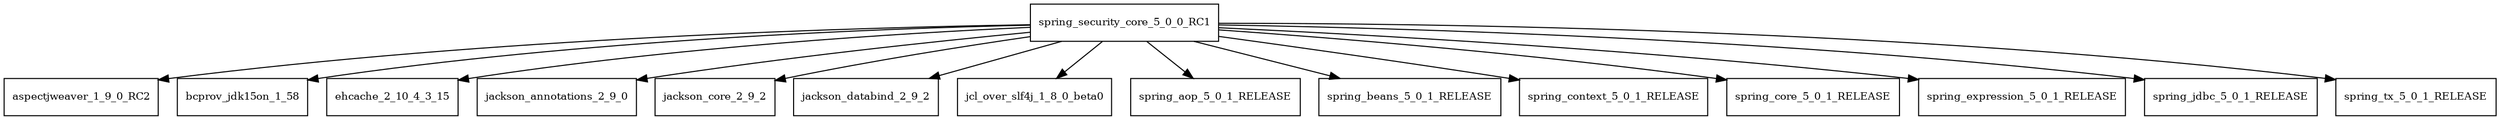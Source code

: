 digraph spring_security_core_5_0_0_RC1_dependencies {
  node [shape = box, fontsize=10.0];
  spring_security_core_5_0_0_RC1 -> aspectjweaver_1_9_0_RC2;
  spring_security_core_5_0_0_RC1 -> bcprov_jdk15on_1_58;
  spring_security_core_5_0_0_RC1 -> ehcache_2_10_4_3_15;
  spring_security_core_5_0_0_RC1 -> jackson_annotations_2_9_0;
  spring_security_core_5_0_0_RC1 -> jackson_core_2_9_2;
  spring_security_core_5_0_0_RC1 -> jackson_databind_2_9_2;
  spring_security_core_5_0_0_RC1 -> jcl_over_slf4j_1_8_0_beta0;
  spring_security_core_5_0_0_RC1 -> spring_aop_5_0_1_RELEASE;
  spring_security_core_5_0_0_RC1 -> spring_beans_5_0_1_RELEASE;
  spring_security_core_5_0_0_RC1 -> spring_context_5_0_1_RELEASE;
  spring_security_core_5_0_0_RC1 -> spring_core_5_0_1_RELEASE;
  spring_security_core_5_0_0_RC1 -> spring_expression_5_0_1_RELEASE;
  spring_security_core_5_0_0_RC1 -> spring_jdbc_5_0_1_RELEASE;
  spring_security_core_5_0_0_RC1 -> spring_tx_5_0_1_RELEASE;
}
